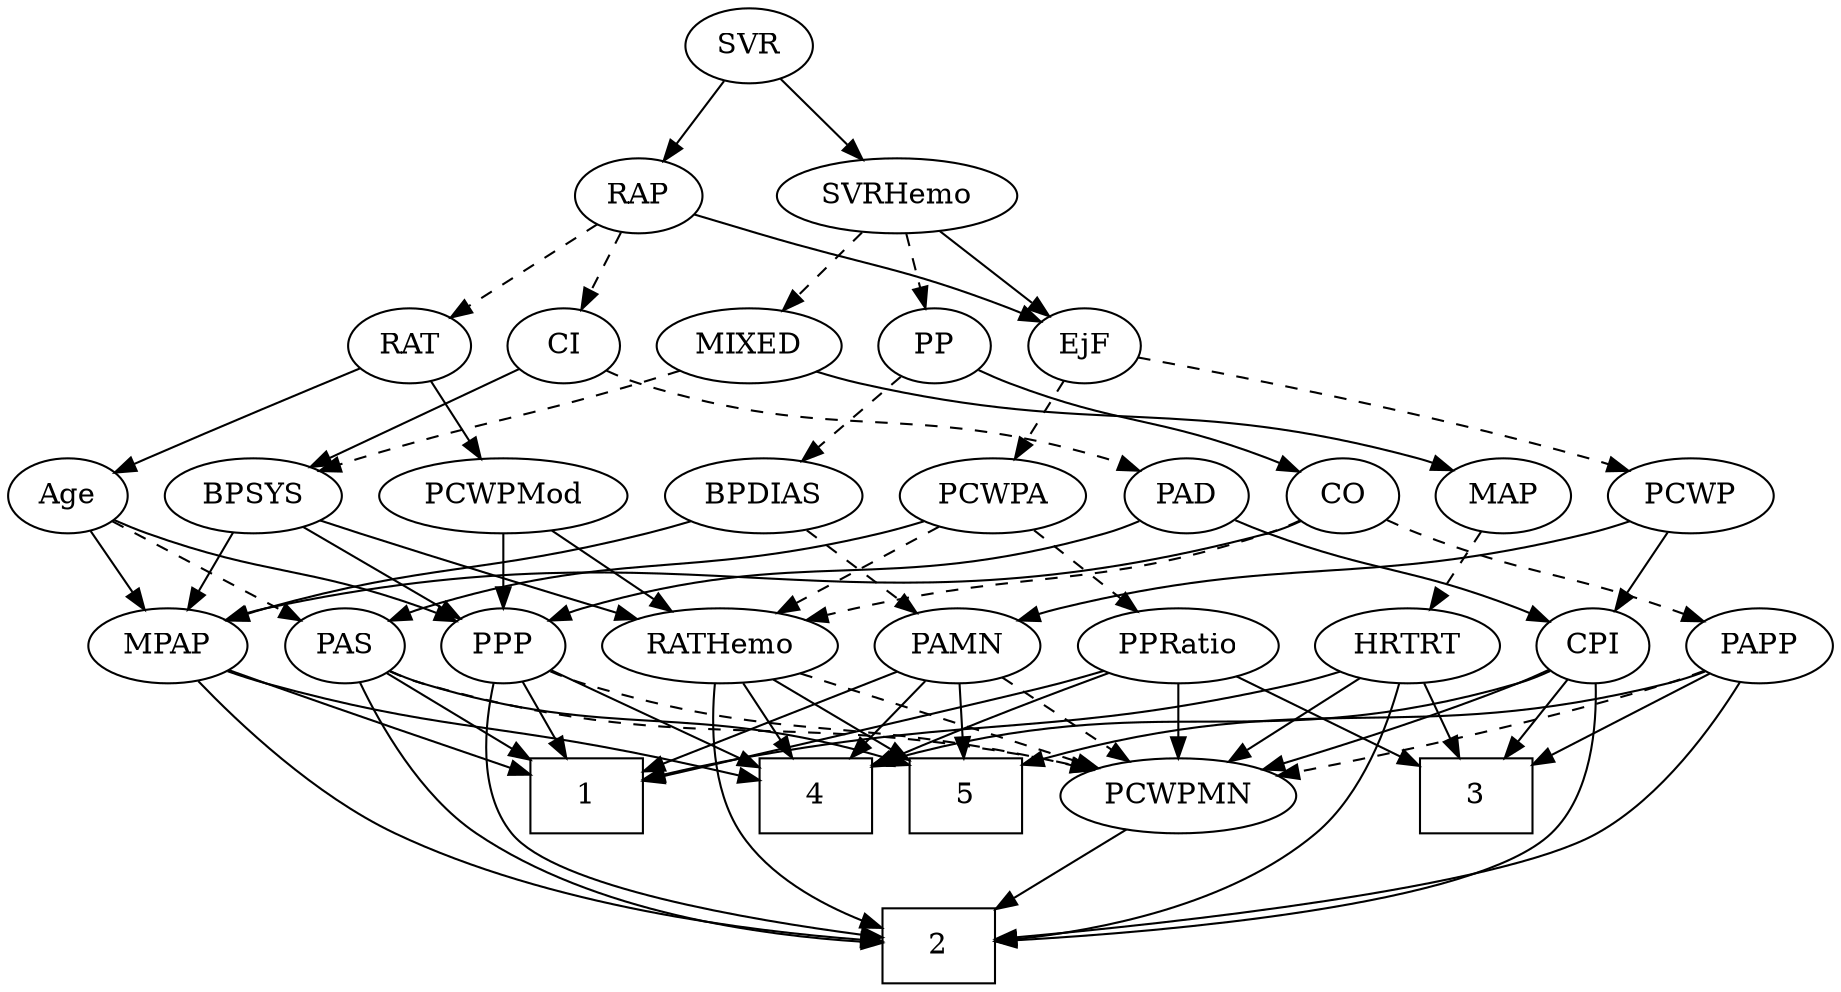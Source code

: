 strict digraph {
	graph [bb="0,0,844.25,468"];
	node [label="\N"];
	1	[height=0.5,
		pos="466,90",
		shape=box,
		width=0.75];
	2	[height=0.5,
		pos="260,18",
		shape=box,
		width=0.75];
	3	[height=0.5,
		pos="128,90",
		shape=box,
		width=0.75];
	4	[height=0.5,
		pos="538,90",
		shape=box,
		width=0.75];
	5	[height=0.5,
		pos="394,90",
		shape=box,
		width=0.75];
	Age	[height=0.5,
		pos="427,234",
		width=0.75];
	MPAP	[height=0.5,
		pos="734,162",
		width=0.97491];
	Age -> MPAP	[pos="e,707.78,174.17 447.54,222.08 452.49,219.79 457.85,217.59 463,216 560.61,185.89 591.36,206.56 690,180 692.65,179.29 695.36,178.47 \
698.07,177.58",
		style=solid];
	PAS	[height=0.5,
		pos="278,162",
		width=0.75];
	Age -> PAS	[pos="e,299.31,173.08 405.69,222.92 400.86,220.64 395.75,218.23 391,216 356.81,199.93 348.19,196.07 314,180 312.22,179.16 310.39,178.3 \
308.54,177.43",
		style=dashed];
	PPP	[height=0.5,
		pos="538,162",
		width=0.75];
	Age -> PPP	[pos="e,518.8,175.11 446.08,220.97 463.71,209.85 490.12,193.19 510.12,180.58",
		style=solid];
	EjF	[height=0.5,
		pos="340,306",
		width=0.75];
	PCWPA	[height=0.5,
		pos="340,234",
		width=1.1555];
	EjF -> PCWPA	[pos="e,340,252.1 340,287.7 340,279.98 340,270.71 340,262.11",
		style=dashed];
	PCWP	[height=0.5,
		pos="91,234",
		width=0.97491];
	EjF -> PCWP	[pos="e,117.82,245.93 314.8,299.48 275.86,290.72 198.87,272.52 135,252 132.46,251.18 129.85,250.3 127.23,249.38",
		style=dashed];
	RAP	[height=0.5,
		pos="443,378",
		width=0.77632];
	RAP -> EjF	[pos="e,358.43,319.52 424.11,364.16 408.04,353.24 384.77,337.43 366.78,325.2",
		style=solid];
	RAT	[height=0.5,
		pos="484,306",
		width=0.75827];
	RAP -> RAT	[pos="e,474.54,323.15 452.51,360.76 457.53,352.19 463.8,341.49 469.42,331.9",
		style=dashed];
	CI	[height=0.5,
		pos="412,306",
		width=0.75];
	RAP -> CI	[pos="e,419.29,323.47 435.65,360.41 431.99,352.13 427.47,341.92 423.36,332.66",
		style=dashed];
	MIXED	[height=0.5,
		pos="570,306",
		width=1.1193];
	BPSYS	[height=0.5,
		pos="632,234",
		width=1.0471];
	MIXED -> BPSYS	[pos="e,617.99,250.82 584.07,289.12 592.08,280.08 602.26,268.58 611.17,258.52",
		style=dashed];
	MAP	[height=0.5,
		pos="250,234",
		width=0.84854];
	MIXED -> MAP	[pos="e,272.73,246.07 540.11,293.9 533.55,291.72 526.59,289.62 520,288 419.1,263.18 388.78,281 289,252 286.73,251.34 284.41,250.58 282.1,\
249.75",
		style=solid];
	MPAP -> 1	[pos="e,493.23,104.73 707.74,149.97 701.96,147.79 695.83,145.67 690,144 611.25,121.44 584.84,133.4 502.95,107.85",
		style=solid];
	MPAP -> 2	[pos="e,287.29,18.462 719.15,145.46 698.54,124.96 659.14,89.426 618,72 508.17,25.472 364.36,18.806 297.36,18.467",
		style=solid];
	MPAP -> 4	[pos="e,565,100.11 707.06,150.43 701.44,148.27 695.53,146.03 690,144 650.71,129.56 605.36,113.88 574.49,103.34",
		style=solid];
	BPSYS -> MPAP	[pos="e,713.74,176.91 652.64,218.83 667.81,208.42 688.61,194.15 705.39,182.64",
		style=solid];
	RATHemo	[height=0.5,
		pos="632,162",
		width=1.3721];
	BPSYS -> RATHemo	[pos="e,632,180.1 632,215.7 632,207.98 632,198.71 632,190.11",
		style=solid];
	BPSYS -> PPP	[pos="e,555.55,176.07 612.52,218.5 598.37,207.95 579.07,193.58 563.65,182.1",
		style=solid];
	PAD	[height=0.5,
		pos="173,234",
		width=0.79437];
	CPI	[height=0.5,
		pos="27,162",
		width=0.75];
	PAD -> CPI	[pos="e,48.43,173.27 150.83,222.37 125.99,210.46 85.583,191.09 57.717,177.73",
		style=solid];
	PAD -> PPP	[pos="e,517.5,174.05 194.49,221.78 199.47,219.56 204.83,217.47 210,216 335.79,180.28 376.4,216.38 502,180 503.94,179.44 505.91,178.78 \
507.87,178.06",
		style=solid];
	CO	[height=0.5,
		pos="715,234",
		width=0.75];
	CO -> MPAP	[pos="e,729.31,180.28 719.6,216.05 721.71,208.26 724.28,198.82 726.65,190.08",
		style=solid];
	CO -> RATHemo	[pos="e,650.68,178.76 698.6,219.17 687.18,209.54 671.69,196.47 658.52,185.37",
		style=dashed];
	PAPP	[height=0.5,
		pos="201,162",
		width=0.88464];
	CO -> PAPP	[pos="e,224.86,174.35 694.54,221.8 689.58,219.52 684.21,217.39 679,216 490.75,165.58 431.4,225.87 242,180 239.51,179.4 236.97,178.66 234.45,\
177.84",
		style=dashed];
	PAS -> 1	[pos="e,438.66,104.4 299.1,150.43 303.94,148.18 309.1,145.9 314,144 361.46,125.54 377.84,127.29 429.04,108.09",
		style=solid];
	PAS -> 2	[pos="e,250.71,36.307 263.89,146.64 255.14,136.7 244.71,122.66 240,108 233.38,87.392 239.53,63.418 246.7,45.547",
		style=solid];
	PAS -> 5	[pos="e,366.69,107.48 297.42,149.28 313.93,139.32 338.09,124.74 358.12,112.65",
		style=solid];
	PCWPMN	[height=0.5,
		pos="299,90",
		width=1.3902];
	PAS -> PCWPMN	[pos="e,293.82,108.28 283.08,144.05 285.42,136.26 288.25,126.82 290.88,118.08",
		style=dashed];
	PAMN	[height=0.5,
		pos="457,162",
		width=1.011];
	PAMN -> 1	[pos="e,463.8,108.1 459.22,143.7 460.22,135.98 461.41,126.71 462.51,118.11",
		style=solid];
	PAMN -> 4	[pos="e,518.18,108.13 474.58,145.81 485.01,136.79 498.47,125.16 510.31,114.93",
		style=solid];
	PAMN -> 5	[pos="e,409.56,108.29 442.7,145.12 434.91,136.46 425.09,125.55 416.32,115.8",
		style=solid];
	PAMN -> PCWPMN	[pos="e,329.18,104.37 430.91,149.44 405.79,138.31 367.46,121.33 338.58,108.54",
		style=dashed];
	RATHemo -> 2	[pos="e,287.23,20.118 629.11,143.89 624.68,123.38 614.18,89.581 591,72 545.33,37.359 373.96,24.648 297.38,20.628",
		style=solid];
	RATHemo -> 4	[pos="e,561.11,108.21 611.14,145.46 598.87,136.33 583.11,124.59 569.36,114.35",
		style=solid];
	RATHemo -> 5	[pos="e,421.28,104.56 594.93,149.9 587.99,147.88 580.78,145.84 574,144 513.32,127.53 493.93,129.91 430.91,107.98",
		style=solid];
	RATHemo -> PCWPMN	[pos="e,335.65,102.27 595.67,149.63 588.52,147.6 581.06,145.62 574,144 479.13,122.27 452.92,129.51 358,108 353.91,107.07 349.68,106.03 \
345.45,104.92",
		style=dashed];
	CPI -> 2	[pos="e,233,20.954 32.811,144.32 40.651,124.24 56.522,90.866 81,72 122.77,39.809 183.75,27.128 222.65,22.16",
		style=solid];
	CPI -> 3	[pos="e,103.27,108.14 45.057,148.49 58.876,138.91 78.315,125.43 94.902,113.94",
		style=solid];
	CPI -> 4	[pos="e,510.87,105.05 47.457,149.79 52.416,147.52 57.792,145.39 63,144 248.97,94.229 310.84,156.48 501.12,107.62",
		style=solid];
	CPI -> PCWPMN	[pos="e,253.82,98.093 47.616,150.31 52.568,148.02 57.902,145.75 63,144 123.43,123.23 195.41,108.42 243.85,99.833",
		style=solid];
	RAT -> Age	[pos="e,439.34,250.16 471.63,289.81 464.09,280.55 454.3,268.52 445.81,258.09",
		style=solid];
	PCWPMod	[height=0.5,
		pos="524,234",
		width=1.4443];
	RAT -> PCWPMod	[pos="e,514.21,252.12 493.28,288.76 497.99,280.53 503.82,270.32 509.13,261.02",
		style=solid];
	SVR	[height=0.5,
		pos="491,450",
		width=0.77632];
	SVR -> RAP	[pos="e,453.85,394.82 480.11,433.12 474.03,424.26 466.34,413.04 459.54,403.12",
		style=solid];
	SVRHemo	[height=0.5,
		pos="554,378",
		width=1.3902];
	SVR -> SVRHemo	[pos="e,539.34,395.29 504.36,434.15 512.53,425.07 523.18,413.24 532.52,402.87",
		style=solid];
	PCWPMod -> RATHemo	[pos="e,608.61,178.16 547.43,217.81 562.86,207.81 583.25,194.6 600.14,183.65",
		style=solid];
	PCWPMod -> PPP	[pos="e,534.58,180.1 527.46,215.7 529,207.98 530.86,198.71 532.58,190.11",
		style=solid];
	PCWPA -> PAS	[pos="e,291.45,178.19 325.62,216.76 317.49,207.59 307.2,195.96 298.26,185.88",
		style=solid];
	PCWPA -> RATHemo	[pos="e,595.63,174.21 371.1,221.93 377.63,219.81 384.5,217.71 391,216 471.15,194.85 493.48,199.68 574,180 577.85,179.06 581.82,178.03 \
585.8,176.95",
		style=dashed];
	PPRatio	[height=0.5,
		pos="363,162",
		width=1.1013];
	PCWPA -> PPRatio	[pos="e,357.32,180.28 345.57,216.05 348.16,208.18 351.3,198.62 354.2,189.79",
		style=dashed];
	PCWPMN -> 2	[pos="e,269.62,36.275 289.56,72.055 285.08,64.007 279.61,54.205 274.61,45.226",
		style=solid];
	SVRHemo -> EjF	[pos="e,361.09,317.61 514.19,367 477.73,357.42 422.53,341.8 376,324 374.16,323.3 372.28,322.54 370.4,321.75",
		style=solid];
	SVRHemo -> MIXED	[pos="e,566.09,324.1 557.96,359.7 559.72,351.98 561.84,342.71 563.8,334.11",
		style=dashed];
	PP	[height=0.5,
		pos="715,306",
		width=0.75];
	SVRHemo -> PP	[pos="e,692.74,316.68 584.66,363.67 612.9,351.39 654.63,333.25 683.22,320.82",
		style=dashed];
	BPDIAS	[height=0.5,
		pos="802,234",
		width=1.1735];
	BPDIAS -> MPAP	[pos="e,748.9,178.34 786.57,217.12 777.58,207.86 766.08,196.03 756.14,185.79",
		style=solid];
	BPDIAS -> PAMN	[pos="e,483.82,174.22 770.97,221.68 764.43,219.57 757.54,217.55 751,216 642.2,190.22 610.27,207.92 502,180 499.19,179.28 496.32,178.44 \
493.46,177.53",
		style=dashed];
	HRTRT	[height=0.5,
		pos="112,162",
		width=1.1013];
	MAP -> HRTRT	[pos="e,137.76,176.07 227.52,221.6 205.62,210.49 172.01,193.44 146.68,180.59",
		style=dashed];
	PP -> CO	[pos="e,715,252.1 715,287.7 715,279.98 715,270.71 715,262.11",
		style=solid];
	PP -> BPDIAS	[pos="e,783.16,250.16 731.77,291.5 744.07,281.61 761.03,267.96 775.2,256.56",
		style=dashed];
	PPP -> 1	[pos="e,483.6,108.11 523.43,146.83 514.08,137.75 501.7,125.71 490.83,115.14",
		style=solid];
	PPP -> 2	[pos="e,287.05,19.299 552.19,146.6 569.09,127.69 592.83,94.275 574,72 538.96,30.551 372.96,21.506 297.5,19.54",
		style=solid];
	PPP -> 4	[pos="e,538,108.1 538,143.7 538,135.98 538,126.71 538,118.11",
		style=solid];
	PPP -> PCWPMN	[pos="e,336.4,101.99 516.97,150.23 512.13,147.98 506.95,145.77 502,144 439.87,121.81 421.71,125.14 358,108 354.17,106.97 350.21,105.88 \
346.24,104.77",
		style=dashed];
	PPRatio -> 1	[pos="e,440.69,108.2 384.34,146.5 398.16,137.1 416.46,124.67 432.23,113.95",
		style=solid];
	PPRatio -> 3	[pos="e,155.25,98.248 332.77,150.21 326.58,148.09 320.1,145.92 314,144 262.78,127.83 202.95,111.18 165.27,100.95",
		style=solid];
	PPRatio -> 4	[pos="e,510.97,104.04 393.36,150.19 419.77,140.62 459.2,125.92 501.6,108.03",
		style=solid];
	PPRatio -> PCWPMN	[pos="e,313.91,107.31 348.48,145.12 340.33,136.2 330,124.91 320.89,114.94",
		style=solid];
	PCWP -> PAMN	[pos="e,430.2,174.28 117.19,221.7 122.97,219.54 129.13,217.49 135,216 255.32,185.41 291.57,210.14 412,180 414.81,179.3 417.69,178.47 420.56,\
177.57",
		style=solid];
	PCWP -> CPI	[pos="e,40.725,178.01 76.796,217.46 68.227,208.09 57.162,195.99 47.639,185.57",
		style=solid];
	CI -> BPSYS	[pos="e,603.31,245.84 433.04,294.27 437.89,292.02 443.06,289.8 448,288 507.16,266.47 524.89,270.73 585,252 587.89,251.1 590.86,250.13 \
593.85,249.12",
		style=solid];
	CI -> PAD	[pos="e,194.59,245.87 391.39,294.29 386.44,291.99 381.1,289.73 376,288 304.52,263.73 281.61,275.9 210,252 208.09,251.36 206.14,250.66 \
204.2,249.9",
		style=dashed];
	PAPP -> 2	[pos="e,250.88,36.459 206.71,144.07 212.92,126.01 223.4,96.682 234,72 237.76,63.242 242.22,53.852 246.37,45.446",
		style=solid];
	PAPP -> 3	[pos="e,145.77,108.04 185.52,146.15 176.16,137.18 163.99,125.52 153.27,115.23",
		style=solid];
	PAPP -> 5	[pos="e,366.66,104.4 225.57,150.38 230.95,148.18 236.64,145.94 242,144 289.89,126.68 305.89,127.42 357.05,108.1",
		style=solid];
	PAPP -> PCWPMN	[pos="e,277.43,106.41 219.9,147.5 233.79,137.58 252.95,123.89 268.93,112.48",
		style=dashed];
	HRTRT -> 1	[pos="e,438.83,104.9 140.9,149.68 147.13,147.54 153.73,145.51 160,144 274.59,116.39 311.92,140.89 429.13,107.72",
		style=solid];
	HRTRT -> 2	[pos="e,232.98,18.501 101.16,144.63 89.961,125.46 76.176,93.585 92,72 121.88,31.244 183.18,21.02 222.89,18.893",
		style=solid];
	HRTRT -> 3	[pos="e,124.05,108.28 115.87,144.05 117.65,136.26 119.81,126.82 121.81,118.08",
		style=solid];
	HRTRT -> PCWPMN	[pos="e,265.72,103.46 141.63,149.91 172.51,138.35 221.18,120.13 256.23,107.01",
		style=solid];
}
